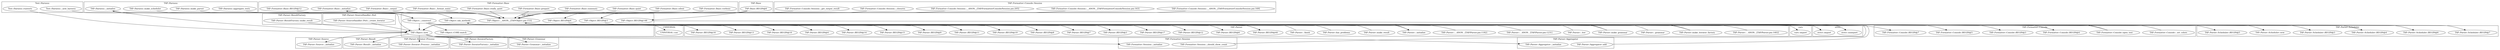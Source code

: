 digraph {
graph [overlap=false]
subgraph cluster_TAP_Parser_ResultFactory {
	label="TAP::Parser::ResultFactory";
	"TAP::Parser::ResultFactory::make_result";
}
subgraph cluster_TAP_Parser_Scheduler {
	label="TAP::Parser::Scheduler";
	"TAP::Parser::Scheduler::BEGIN@3";
	"TAP::Parser::Scheduler::new";
	"TAP::Parser::Scheduler::BEGIN@5";
	"TAP::Parser::Scheduler::BEGIN@7";
	"TAP::Parser::Scheduler::BEGIN@6";
	"TAP::Parser::Scheduler::BEGIN@4";
}
subgraph cluster_TAP_Parser_SourceHandler_Perl {
	label="TAP::Parser::SourceHandler::Perl";
	"TAP::Parser::SourceHandler::Perl::_create_iterator";
}
subgraph cluster_vars {
	label="vars";
	"vars::import";
}
subgraph cluster_strict {
	label="strict";
	"strict::import";
	"strict::unimport";
}
subgraph cluster_TAP_Parser_Grammar {
	label="TAP::Parser::Grammar";
	"TAP::Parser::Grammar::_initialize";
}
subgraph cluster_TAP_Formatter_Console {
	label="TAP::Formatter::Console";
	"TAP::Formatter::Console::BEGIN@7";
	"TAP::Formatter::Console::BEGIN@4";
	"TAP::Formatter::Console::open_test";
	"TAP::Formatter::Console::BEGIN@5";
	"TAP::Formatter::Console::BEGIN@3";
	"TAP::Formatter::Console::_set_colors";
}
subgraph cluster_TAP_Object {
	label="TAP::Object";
	"TAP::Object::_construct";
	"TAP::Object::CORE:match";
	"TAP::Object::BEGIN@4";
	"TAP::Object::new";
	"TAP::Object::__ANON__[TAP/Object.pm:153]";
	"TAP::Object::BEGIN@3";
	"TAP::Object::mk_methods";
	"TAP::Object::BEGIN@148";
}
subgraph cluster_TAP_Formatter_Console_Session {
	label="TAP::Formatter::Console::Session";
	"TAP::Formatter::Console::Session::_get_output_result";
	"TAP::Formatter::Console::Session::__ANON__[TAP/Formatter/Console/Session.pm:169]";
	"TAP::Formatter::Console::Session::__ANON__[TAP/Formatter/Console/Session.pm:163]";
	"TAP::Formatter::Console::Session::__ANON__[TAP/Formatter/Console/Session.pm:205]";
	"TAP::Formatter::Console::Session::_closures";
}
subgraph cluster_Test_Harness {
	label="Test::Harness";
	"Test::Harness::_new_harness";
	"Test::Harness::runtests";
}
subgraph cluster_TAP_Parser_Aggregator {
	label="TAP::Parser::Aggregator";
	"TAP::Parser::Aggregator::_initialize";
	"TAP::Parser::Aggregator::add";
}
subgraph cluster_TAP_Parser_Source {
	label="TAP::Parser::Source";
	"TAP::Parser::Source::_initialize";
}
subgraph cluster_TAP_Formatter_Base {
	label="TAP::Formatter::Base";
	"TAP::Formatter::Base::_initialize";
	"TAP::Formatter::Base::quiet";
	"TAP::Formatter::Base::summary";
	"TAP::Formatter::Base::BEGIN@12";
	"TAP::Formatter::Base::prepare";
	"TAP::Formatter::Base::really_quiet";
	"TAP::Formatter::Base::_format_name";
	"TAP::Formatter::Base::_output";
	"TAP::Formatter::Base::verbose";
	"TAP::Formatter::Base::silent";
}
subgraph cluster_TAP_Base {
	label="TAP::Base";
	"TAP::Base::BEGIN@6";
}
subgraph cluster_TAP_Parser_Result {
	label="TAP::Parser::Result";
	"TAP::Parser::Result::_initialize";
}
subgraph cluster_TAP_Parser_Iterator_Process {
	label="TAP::Parser::Iterator::Process";
	"TAP::Parser::Iterator::Process::_initialize";
}
subgraph cluster_UNIVERSAL {
	label="UNIVERSAL";
	"UNIVERSAL::can";
}
subgraph cluster_TAP_Formatter_Session {
	label="TAP::Formatter::Session";
	"TAP::Formatter::Session::_initialize";
	"TAP::Formatter::Session::_should_show_count";
}
subgraph cluster_TAP_Parser {
	label="TAP::Parser";
	"TAP::Parser::BEGIN@6";
	"TAP::Parser::BEGIN@12";
	"TAP::Parser::BEGIN@17";
	"TAP::Parser::BEGIN@3";
	"TAP::Parser::BEGIN@7";
	"TAP::Parser::BEGIN@44";
	"TAP::Parser::BEGIN@8";
	"TAP::Parser::BEGIN@19";
	"TAP::Parser::_grammar";
	"TAP::Parser::make_grammar";
	"TAP::Parser::_iter";
	"TAP::Parser::BEGIN@14";
	"TAP::Parser::BEGIN@4";
	"TAP::Parser::__ANON__[TAP/Parser.pm:1231]";
	"TAP::Parser::BEGIN@13";
	"TAP::Parser::__ANON__[TAP/Parser.pm:1182]";
	"TAP::Parser::BEGIN@11";
	"TAP::Parser::_initialize";
	"TAP::Parser::make_result";
	"TAP::Parser::BEGIN@10";
	"TAP::Parser::has_problems";
	"TAP::Parser::BEGIN@9";
	"TAP::Parser::_finish";
	"TAP::Parser::__ANON__[TAP/Parser.pm:1402]";
	"TAP::Parser::BEGIN@15";
	"TAP::Parser::make_iterator_factory";
	"TAP::Parser::BEGIN@16";
}
subgraph cluster_TAP_Harness {
	label="TAP::Harness";
	"TAP::Harness::aggregate_tests";
	"TAP::Harness::make_parser";
	"TAP::Harness::make_scheduler";
	"TAP::Harness::_initialize";
}
subgraph cluster_TAP_Parser_IteratorFactory {
	label="TAP::Parser::IteratorFactory";
	"TAP::Parser::IteratorFactory::_initialize";
}
"TAP::Object::_construct" -> "TAP::Parser::Scheduler::BEGIN@6";
"TAP::Object::_construct" -> "TAP::Parser::BEGIN@19";
"TAP::Base::BEGIN@6" -> "TAP::Object::BEGIN@3";
"TAP::Object::_construct" -> "TAP::Parser::BEGIN@10";
"TAP::Base::BEGIN@6" -> "TAP::Object::BEGIN@4";
"TAP::Object::_construct" -> "TAP::Formatter::Console::BEGIN@4";
"TAP::Object::_construct" -> "TAP::Parser::BEGIN@8";
"TAP::Object::_construct" -> "TAP::Parser::BEGIN@13";
"TAP::Object::_construct" -> "TAP::Parser::Scheduler::BEGIN@5";
"TAP::Object::_construct" -> "TAP::Parser::BEGIN@16";
"TAP::Formatter::Base::summary" -> "TAP::Object::__ANON__[TAP/Object.pm:153]";
"TAP::Formatter::Session::_should_show_count" -> "TAP::Object::__ANON__[TAP/Object.pm:153]";
"TAP::Formatter::Base::prepare" -> "TAP::Object::__ANON__[TAP/Object.pm:153]";
"TAP::Parser::_grammar" -> "TAP::Object::__ANON__[TAP/Object.pm:153]";
"TAP::Parser::_iter" -> "TAP::Object::__ANON__[TAP/Object.pm:153]";
"TAP::Parser::make_grammar" -> "TAP::Object::__ANON__[TAP/Object.pm:153]";
"TAP::Formatter::Base::verbose" -> "TAP::Object::__ANON__[TAP/Object.pm:153]";
"TAP::Formatter::Console::Session::__ANON__[TAP/Formatter/Console/Session.pm:163]" -> "TAP::Object::__ANON__[TAP/Object.pm:153]";
"TAP::Parser::Aggregator::add" -> "TAP::Object::__ANON__[TAP/Object.pm:153]";
"TAP::Parser::__ANON__[TAP/Parser.pm:1231]" -> "TAP::Object::__ANON__[TAP/Object.pm:153]";
"TAP::Harness::aggregate_tests" -> "TAP::Object::__ANON__[TAP/Object.pm:153]";
"TAP::Formatter::Base::_initialize" -> "TAP::Object::__ANON__[TAP/Object.pm:153]";
"TAP::Formatter::Base::quiet" -> "TAP::Object::__ANON__[TAP/Object.pm:153]";
"TAP::Parser::__ANON__[TAP/Parser.pm:1182]" -> "TAP::Object::__ANON__[TAP/Object.pm:153]";
"TAP::Formatter::Console::Session::_get_output_result" -> "TAP::Object::__ANON__[TAP/Object.pm:153]";
"TAP::Formatter::Console::open_test" -> "TAP::Object::__ANON__[TAP/Object.pm:153]";
"TAP::Formatter::Console::Session::__ANON__[TAP/Formatter/Console/Session.pm:205]" -> "TAP::Object::__ANON__[TAP/Object.pm:153]";
"TAP::Parser::_initialize" -> "TAP::Object::__ANON__[TAP/Object.pm:153]";
"TAP::Formatter::Base::really_quiet" -> "TAP::Object::__ANON__[TAP/Object.pm:153]";
"TAP::Parser::make_result" -> "TAP::Object::__ANON__[TAP/Object.pm:153]";
"TAP::Parser::has_problems" -> "TAP::Object::__ANON__[TAP/Object.pm:153]";
"TAP::Formatter::Console::_set_colors" -> "TAP::Object::__ANON__[TAP/Object.pm:153]";
"TAP::Formatter::Base::_format_name" -> "TAP::Object::__ANON__[TAP/Object.pm:153]";
"TAP::Formatter::Base::_output" -> "TAP::Object::__ANON__[TAP/Object.pm:153]";
"TAP::Parser::_finish" -> "TAP::Object::__ANON__[TAP/Object.pm:153]";
"TAP::Formatter::Console::Session::__ANON__[TAP/Formatter/Console/Session.pm:169]" -> "TAP::Object::__ANON__[TAP/Object.pm:153]";
"TAP::Parser::__ANON__[TAP/Parser.pm:1402]" -> "TAP::Object::__ANON__[TAP/Object.pm:153]";
"TAP::Parser::make_iterator_factory" -> "TAP::Object::__ANON__[TAP/Object.pm:153]";
"TAP::Formatter::Base::silent" -> "TAP::Object::__ANON__[TAP/Object.pm:153]";
"TAP::Formatter::Console::Session::_closures" -> "TAP::Object::__ANON__[TAP/Object.pm:153]";
"TAP::Object::_construct" -> "TAP::Parser::BEGIN@7";
"TAP::Object::_construct" -> "TAP::Parser::BEGIN@44";
"TAP::Object::new" -> "TAP::Parser::Source::_initialize";
"TAP::Object::_construct" -> "TAP::Parser::BEGIN@4";
"TAP::Object::_construct" -> "TAP::Parser::Scheduler::BEGIN@3";
"TAP::Object::_construct" -> "TAP::Parser::BEGIN@9";
"TAP::Object::_construct" -> "TAP::Formatter::Console::BEGIN@7";
"TAP::Object::_construct" -> "TAP::Parser::BEGIN@17";
"TAP::Object::_construct" -> "TAP::Parser::BEGIN@12";
"TAP::Object::_construct" -> "TAP::Parser::Scheduler::BEGIN@7";
"TAP::Object::_construct" -> "TAP::Parser::BEGIN@3";
"TAP::Formatter::Base::BEGIN@12" -> "TAP::Object::mk_methods";
"TAP::Parser::BEGIN@44" -> "TAP::Object::mk_methods";
"TAP::Object::new" -> "TAP::Parser::Result::_initialize";
"TAP::Object::new" -> "TAP::Formatter::Session::_initialize";
"TAP::Object::new" -> "TAP::Parser::_initialize";
"TAP::Object::_construct" -> "UNIVERSAL::can";
"TAP::Object::_construct" -> "TAP::Parser::BEGIN@6";
"TAP::Object::BEGIN@148" -> "strict::unimport";
"TAP::Object::new" -> "TAP::Formatter::Base::_initialize";
"TAP::Object::_construct" -> "TAP::Object::new";
"TAP::Formatter::Console::open_test" -> "TAP::Object::new";
"Test::Harness::runtests" -> "TAP::Object::new";
"TAP::Parser::_initialize" -> "TAP::Object::new";
"TAP::Parser::SourceHandler::Perl::_create_iterator" -> "TAP::Object::new";
"TAP::Parser::make_grammar" -> "TAP::Object::new";
"TAP::Parser::make_iterator_factory" -> "TAP::Object::new";
"TAP::Parser::ResultFactory::make_result" -> "TAP::Object::new";
"TAP::Object::_construct" -> "TAP::Formatter::Console::BEGIN@3";
"TAP::Base::BEGIN@6" -> "TAP::Object::BEGIN@148";
"TAP::Object::_construct" -> "TAP::Object::CORE:match";
"TAP::Object::_construct" -> "TAP::Parser::BEGIN@15";
"TAP::Object::new" -> "TAP::Parser::Grammar::_initialize";
"TAP::Object::_construct" -> "TAP::Parser::Scheduler::BEGIN@4";
"TAP::Object::_construct" -> "TAP::Parser::BEGIN@14";
"TAP::Object::_construct" -> "TAP::Parser::Scheduler::new";
"TAP::Object::new" -> "TAP::Parser::Aggregator::_initialize";
"TAP::Object::BEGIN@4" -> "vars::import";
"TAP::Object::_construct" -> "TAP::Parser::BEGIN@11";
"TAP::Object::new" -> "TAP::Parser::IteratorFactory::_initialize";
"TAP::Object::_construct" -> "TAP::Formatter::Console::BEGIN@5";
"TAP::Object::new" -> "TAP::Parser::Iterator::Process::_initialize";
"TAP::Object::new" -> "TAP::Harness::_initialize";
"Test::Harness::_new_harness" -> "TAP::Object::_construct";
"TAP::Harness::make_scheduler" -> "TAP::Object::_construct";
"TAP::Harness::make_parser" -> "TAP::Object::_construct";
"TAP::Harness::_initialize" -> "TAP::Object::_construct";
"TAP::Object::BEGIN@3" -> "strict::import";
}
